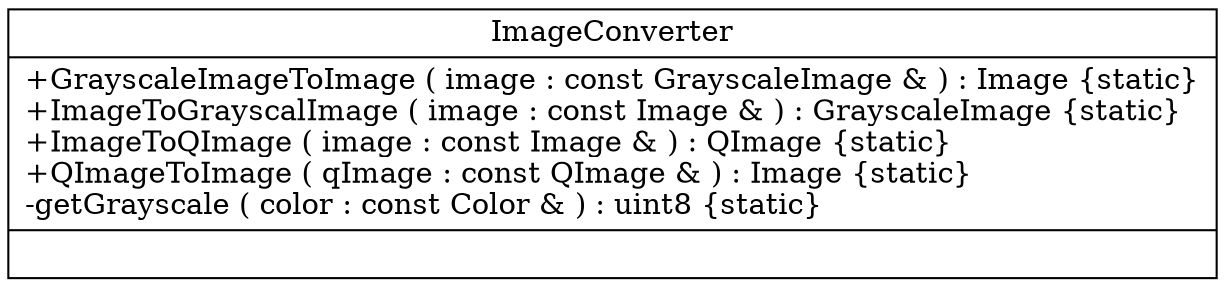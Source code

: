 digraph ImageConverter
{
graph [ rankdir="RL" ]
"db/db1/class_image_converter" [ label="ImageConverter\n|+GrayscaleImageToImage ( image : const GrayscaleImage & ) : Image \{static\}\l+ImageToGrayscalImage ( image : const Image & ) : GrayscaleImage \{static\}\l+ImageToQImage ( image : const Image & ) : QImage \{static\}\l+QImageToImage ( qImage : const QImage & ) : Image \{static\}\l-getGrayscale ( color : const Color & ) : uint8 \{static\}\l|" shape="record" ]
}